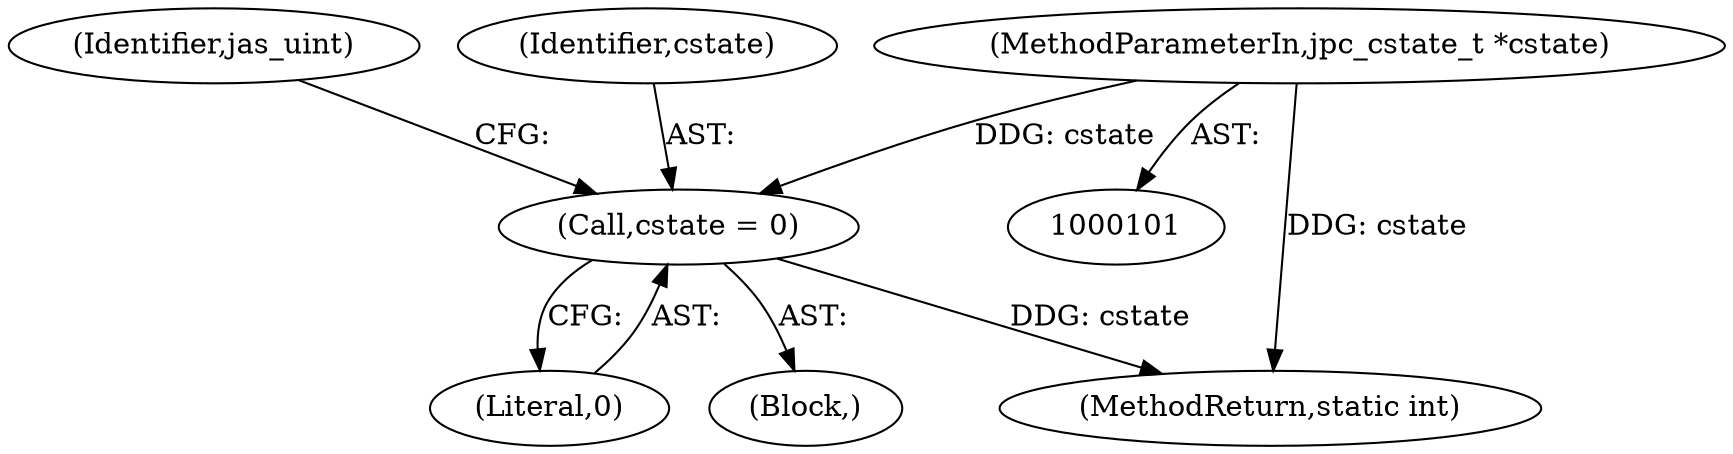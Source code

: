 digraph "0_jasper_d42b2388f7f8e0332c846675133acea151fc557a_36@pointer" {
"1000103" [label="(MethodParameterIn,jpc_cstate_t *cstate)"];
"1000115" [label="(Call,cstate = 0)"];
"1000121" [label="(Identifier,jas_uint)"];
"1000103" [label="(MethodParameterIn,jpc_cstate_t *cstate)"];
"1000116" [label="(Identifier,cstate)"];
"1000105" [label="(Block,)"];
"1000115" [label="(Call,cstate = 0)"];
"1000117" [label="(Literal,0)"];
"1000141" [label="(MethodReturn,static int)"];
"1000103" -> "1000101"  [label="AST: "];
"1000103" -> "1000141"  [label="DDG: cstate"];
"1000103" -> "1000115"  [label="DDG: cstate"];
"1000115" -> "1000105"  [label="AST: "];
"1000115" -> "1000117"  [label="CFG: "];
"1000116" -> "1000115"  [label="AST: "];
"1000117" -> "1000115"  [label="AST: "];
"1000121" -> "1000115"  [label="CFG: "];
"1000115" -> "1000141"  [label="DDG: cstate"];
}

